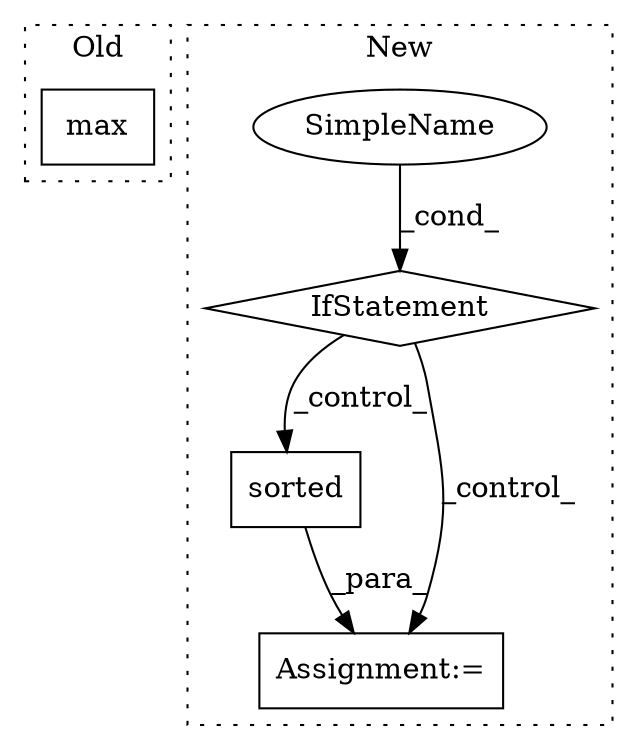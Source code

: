 digraph G {
subgraph cluster0 {
1 [label="max" a="32" s="7071,7088" l="4,1" shape="box"];
label = "Old";
style="dotted";
}
subgraph cluster1 {
2 [label="sorted" a="32" s="7108,7131" l="7,1" shape="box"];
3 [label="Assignment:=" a="7" s="7106" l="2" shape="box"];
4 [label="IfStatement" a="25" s="7045,7065" l="4,2" shape="diamond"];
5 [label="SimpleName" a="42" s="" l="" shape="ellipse"];
label = "New";
style="dotted";
}
2 -> 3 [label="_para_"];
4 -> 3 [label="_control_"];
4 -> 2 [label="_control_"];
5 -> 4 [label="_cond_"];
}